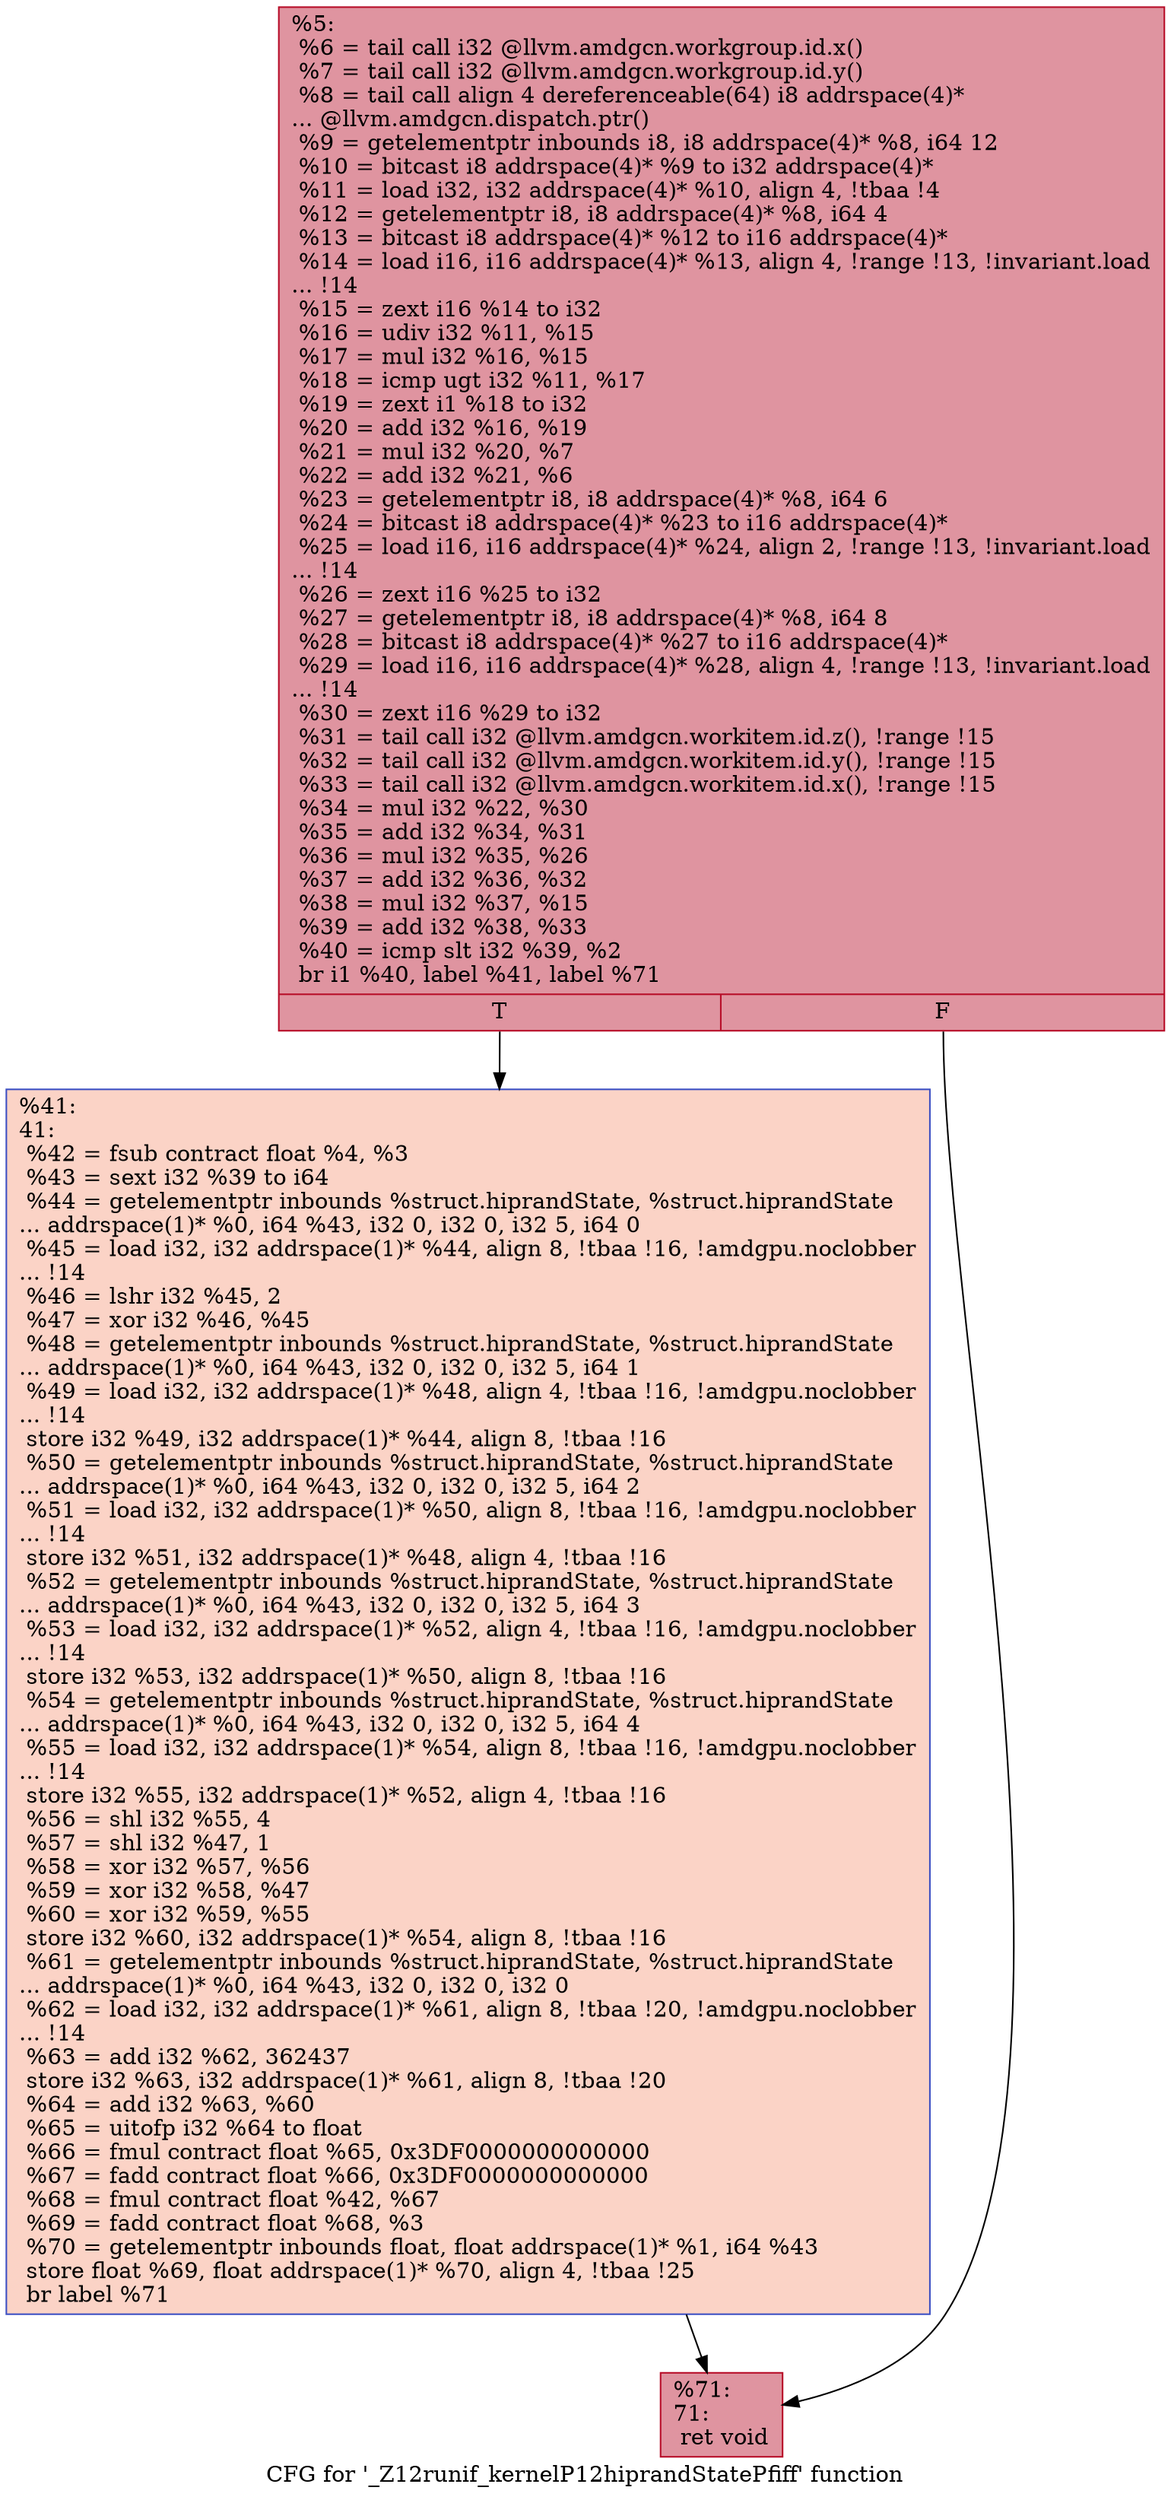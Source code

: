digraph "CFG for '_Z12runif_kernelP12hiprandStatePfiff' function" {
	label="CFG for '_Z12runif_kernelP12hiprandStatePfiff' function";

	Node0x4b3cb50 [shape=record,color="#b70d28ff", style=filled, fillcolor="#b70d2870",label="{%5:\l  %6 = tail call i32 @llvm.amdgcn.workgroup.id.x()\l  %7 = tail call i32 @llvm.amdgcn.workgroup.id.y()\l  %8 = tail call align 4 dereferenceable(64) i8 addrspace(4)*\l... @llvm.amdgcn.dispatch.ptr()\l  %9 = getelementptr inbounds i8, i8 addrspace(4)* %8, i64 12\l  %10 = bitcast i8 addrspace(4)* %9 to i32 addrspace(4)*\l  %11 = load i32, i32 addrspace(4)* %10, align 4, !tbaa !4\l  %12 = getelementptr i8, i8 addrspace(4)* %8, i64 4\l  %13 = bitcast i8 addrspace(4)* %12 to i16 addrspace(4)*\l  %14 = load i16, i16 addrspace(4)* %13, align 4, !range !13, !invariant.load\l... !14\l  %15 = zext i16 %14 to i32\l  %16 = udiv i32 %11, %15\l  %17 = mul i32 %16, %15\l  %18 = icmp ugt i32 %11, %17\l  %19 = zext i1 %18 to i32\l  %20 = add i32 %16, %19\l  %21 = mul i32 %20, %7\l  %22 = add i32 %21, %6\l  %23 = getelementptr i8, i8 addrspace(4)* %8, i64 6\l  %24 = bitcast i8 addrspace(4)* %23 to i16 addrspace(4)*\l  %25 = load i16, i16 addrspace(4)* %24, align 2, !range !13, !invariant.load\l... !14\l  %26 = zext i16 %25 to i32\l  %27 = getelementptr i8, i8 addrspace(4)* %8, i64 8\l  %28 = bitcast i8 addrspace(4)* %27 to i16 addrspace(4)*\l  %29 = load i16, i16 addrspace(4)* %28, align 4, !range !13, !invariant.load\l... !14\l  %30 = zext i16 %29 to i32\l  %31 = tail call i32 @llvm.amdgcn.workitem.id.z(), !range !15\l  %32 = tail call i32 @llvm.amdgcn.workitem.id.y(), !range !15\l  %33 = tail call i32 @llvm.amdgcn.workitem.id.x(), !range !15\l  %34 = mul i32 %22, %30\l  %35 = add i32 %34, %31\l  %36 = mul i32 %35, %26\l  %37 = add i32 %36, %32\l  %38 = mul i32 %37, %15\l  %39 = add i32 %38, %33\l  %40 = icmp slt i32 %39, %2\l  br i1 %40, label %41, label %71\l|{<s0>T|<s1>F}}"];
	Node0x4b3cb50:s0 -> Node0x4b411a0;
	Node0x4b3cb50:s1 -> Node0x4b41230;
	Node0x4b411a0 [shape=record,color="#3d50c3ff", style=filled, fillcolor="#f59c7d70",label="{%41:\l41:                                               \l  %42 = fsub contract float %4, %3\l  %43 = sext i32 %39 to i64\l  %44 = getelementptr inbounds %struct.hiprandState, %struct.hiprandState\l... addrspace(1)* %0, i64 %43, i32 0, i32 0, i32 5, i64 0\l  %45 = load i32, i32 addrspace(1)* %44, align 8, !tbaa !16, !amdgpu.noclobber\l... !14\l  %46 = lshr i32 %45, 2\l  %47 = xor i32 %46, %45\l  %48 = getelementptr inbounds %struct.hiprandState, %struct.hiprandState\l... addrspace(1)* %0, i64 %43, i32 0, i32 0, i32 5, i64 1\l  %49 = load i32, i32 addrspace(1)* %48, align 4, !tbaa !16, !amdgpu.noclobber\l... !14\l  store i32 %49, i32 addrspace(1)* %44, align 8, !tbaa !16\l  %50 = getelementptr inbounds %struct.hiprandState, %struct.hiprandState\l... addrspace(1)* %0, i64 %43, i32 0, i32 0, i32 5, i64 2\l  %51 = load i32, i32 addrspace(1)* %50, align 8, !tbaa !16, !amdgpu.noclobber\l... !14\l  store i32 %51, i32 addrspace(1)* %48, align 4, !tbaa !16\l  %52 = getelementptr inbounds %struct.hiprandState, %struct.hiprandState\l... addrspace(1)* %0, i64 %43, i32 0, i32 0, i32 5, i64 3\l  %53 = load i32, i32 addrspace(1)* %52, align 4, !tbaa !16, !amdgpu.noclobber\l... !14\l  store i32 %53, i32 addrspace(1)* %50, align 8, !tbaa !16\l  %54 = getelementptr inbounds %struct.hiprandState, %struct.hiprandState\l... addrspace(1)* %0, i64 %43, i32 0, i32 0, i32 5, i64 4\l  %55 = load i32, i32 addrspace(1)* %54, align 8, !tbaa !16, !amdgpu.noclobber\l... !14\l  store i32 %55, i32 addrspace(1)* %52, align 4, !tbaa !16\l  %56 = shl i32 %55, 4\l  %57 = shl i32 %47, 1\l  %58 = xor i32 %57, %56\l  %59 = xor i32 %58, %47\l  %60 = xor i32 %59, %55\l  store i32 %60, i32 addrspace(1)* %54, align 8, !tbaa !16\l  %61 = getelementptr inbounds %struct.hiprandState, %struct.hiprandState\l... addrspace(1)* %0, i64 %43, i32 0, i32 0, i32 0\l  %62 = load i32, i32 addrspace(1)* %61, align 8, !tbaa !20, !amdgpu.noclobber\l... !14\l  %63 = add i32 %62, 362437\l  store i32 %63, i32 addrspace(1)* %61, align 8, !tbaa !20\l  %64 = add i32 %63, %60\l  %65 = uitofp i32 %64 to float\l  %66 = fmul contract float %65, 0x3DF0000000000000\l  %67 = fadd contract float %66, 0x3DF0000000000000\l  %68 = fmul contract float %42, %67\l  %69 = fadd contract float %68, %3\l  %70 = getelementptr inbounds float, float addrspace(1)* %1, i64 %43\l  store float %69, float addrspace(1)* %70, align 4, !tbaa !25\l  br label %71\l}"];
	Node0x4b411a0 -> Node0x4b41230;
	Node0x4b41230 [shape=record,color="#b70d28ff", style=filled, fillcolor="#b70d2870",label="{%71:\l71:                                               \l  ret void\l}"];
}
